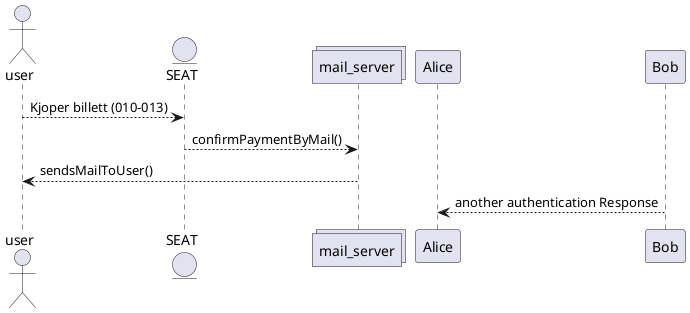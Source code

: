 @startuml

actor user
entity SEAT
collections mail_server

user --> SEAT: Kjoper billett (010-013)
SEAT --> mail_server: confirmPaymentByMail()
user <-- mail_server: sendsMailToUser()

Alice <-- Bob: another authentication Response
@enduml